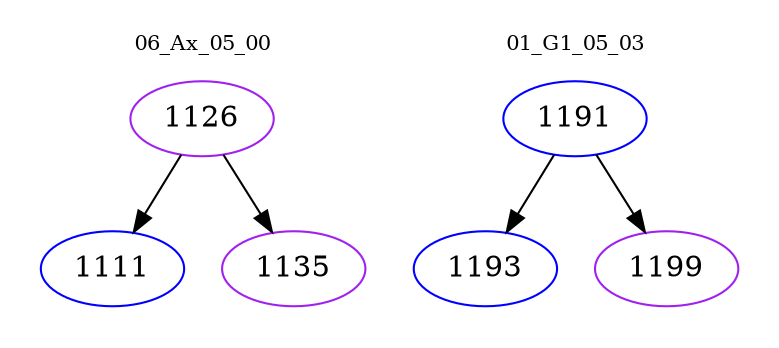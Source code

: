digraph{
subgraph cluster_0 {
color = white
label = "06_Ax_05_00";
fontsize=10;
T0_1126 [label="1126", color="purple"]
T0_1126 -> T0_1111 [color="black"]
T0_1111 [label="1111", color="blue"]
T0_1126 -> T0_1135 [color="black"]
T0_1135 [label="1135", color="purple"]
}
subgraph cluster_1 {
color = white
label = "01_G1_05_03";
fontsize=10;
T1_1191 [label="1191", color="blue"]
T1_1191 -> T1_1193 [color="black"]
T1_1193 [label="1193", color="blue"]
T1_1191 -> T1_1199 [color="black"]
T1_1199 [label="1199", color="purple"]
}
}
